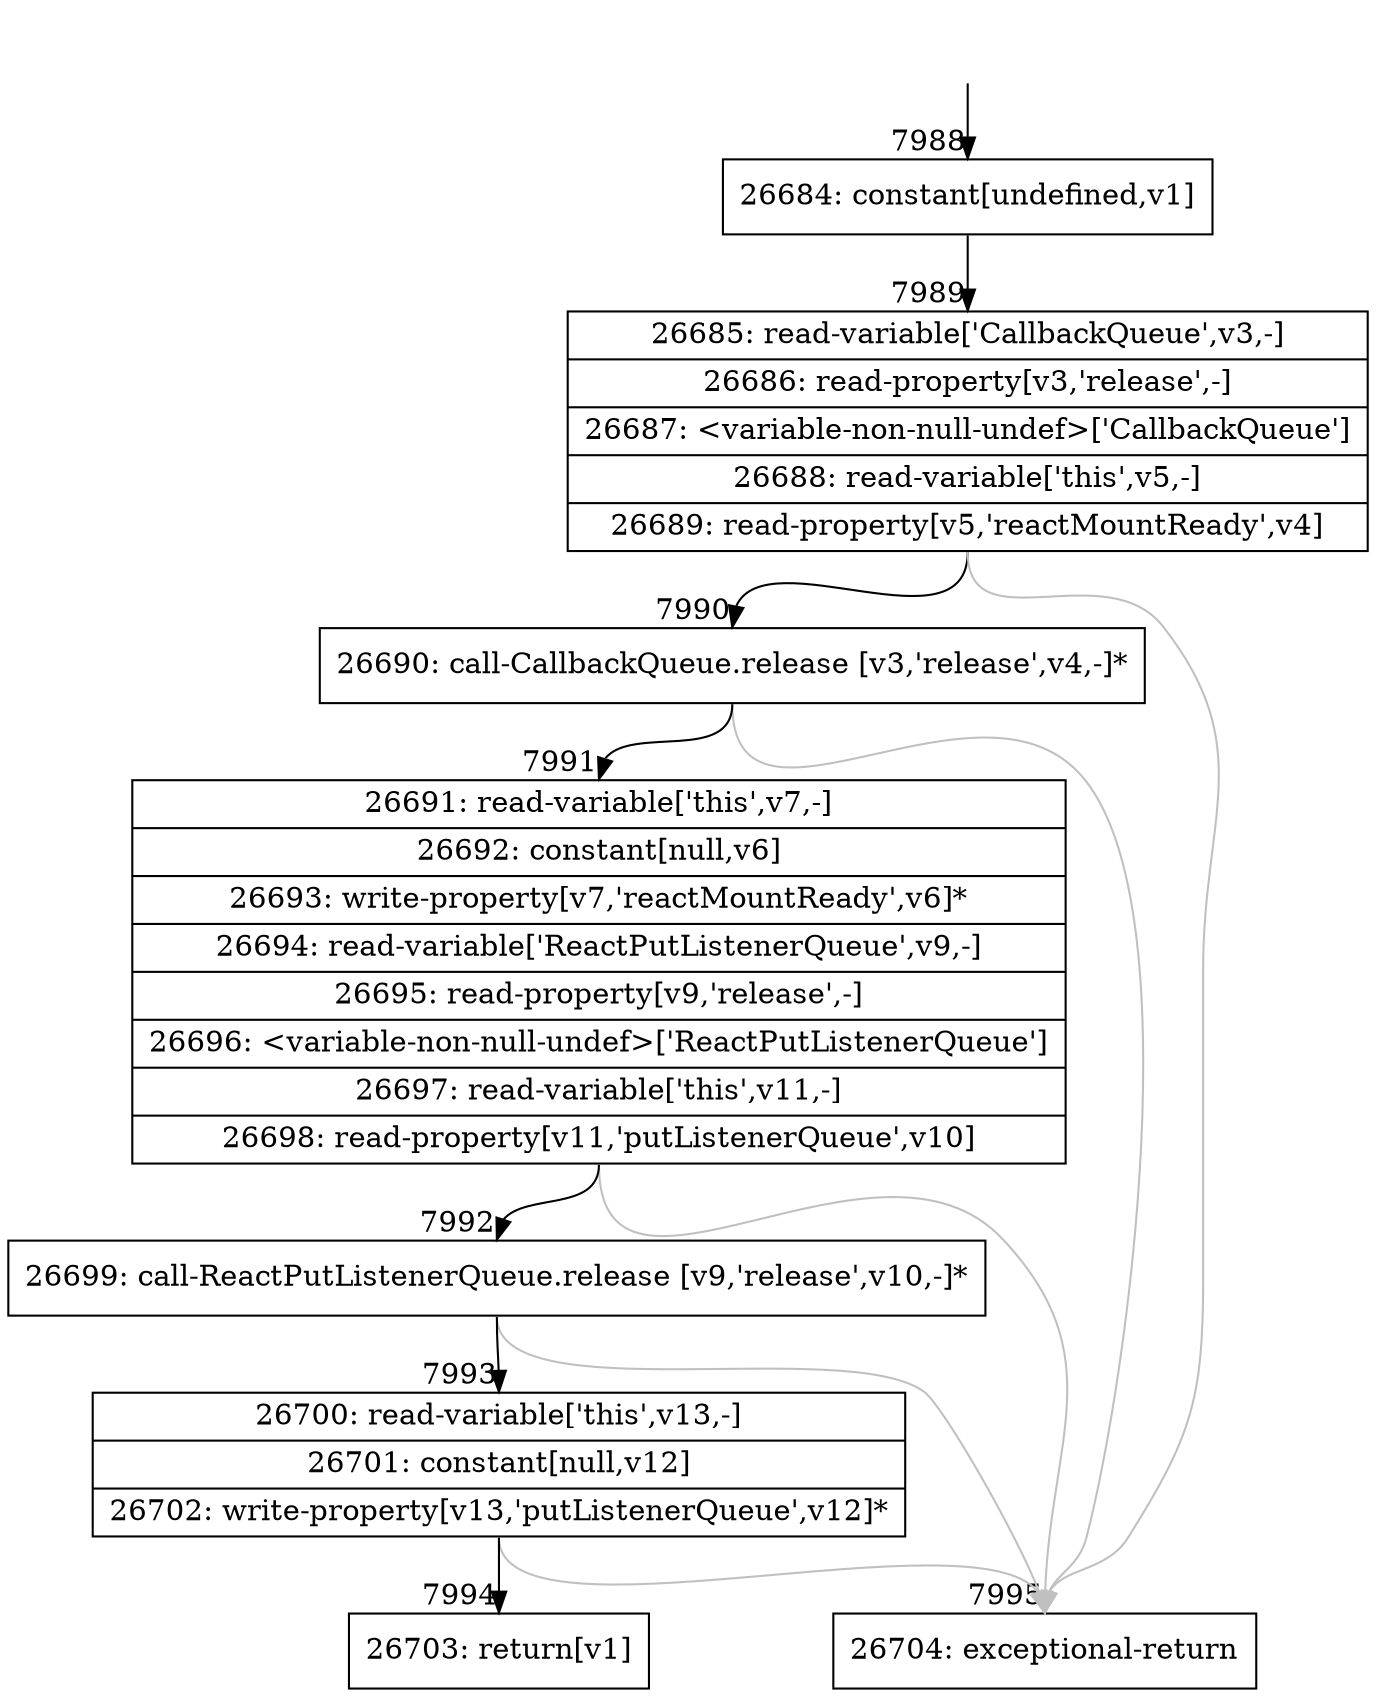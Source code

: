 digraph {
rankdir="TD"
BB_entry579[shape=none,label=""];
BB_entry579 -> BB7988 [tailport=s, headport=n, headlabel="    7988"]
BB7988 [shape=record label="{26684: constant[undefined,v1]}" ] 
BB7988 -> BB7989 [tailport=s, headport=n, headlabel="      7989"]
BB7989 [shape=record label="{26685: read-variable['CallbackQueue',v3,-]|26686: read-property[v3,'release',-]|26687: \<variable-non-null-undef\>['CallbackQueue']|26688: read-variable['this',v5,-]|26689: read-property[v5,'reactMountReady',v4]}" ] 
BB7989 -> BB7990 [tailport=s, headport=n, headlabel="      7990"]
BB7989 -> BB7995 [tailport=s, headport=n, color=gray, headlabel="      7995"]
BB7990 [shape=record label="{26690: call-CallbackQueue.release [v3,'release',v4,-]*}" ] 
BB7990 -> BB7991 [tailport=s, headport=n, headlabel="      7991"]
BB7990 -> BB7995 [tailport=s, headport=n, color=gray]
BB7991 [shape=record label="{26691: read-variable['this',v7,-]|26692: constant[null,v6]|26693: write-property[v7,'reactMountReady',v6]*|26694: read-variable['ReactPutListenerQueue',v9,-]|26695: read-property[v9,'release',-]|26696: \<variable-non-null-undef\>['ReactPutListenerQueue']|26697: read-variable['this',v11,-]|26698: read-property[v11,'putListenerQueue',v10]}" ] 
BB7991 -> BB7992 [tailport=s, headport=n, headlabel="      7992"]
BB7991 -> BB7995 [tailport=s, headport=n, color=gray]
BB7992 [shape=record label="{26699: call-ReactPutListenerQueue.release [v9,'release',v10,-]*}" ] 
BB7992 -> BB7993 [tailport=s, headport=n, headlabel="      7993"]
BB7992 -> BB7995 [tailport=s, headport=n, color=gray]
BB7993 [shape=record label="{26700: read-variable['this',v13,-]|26701: constant[null,v12]|26702: write-property[v13,'putListenerQueue',v12]*}" ] 
BB7993 -> BB7994 [tailport=s, headport=n, headlabel="      7994"]
BB7993 -> BB7995 [tailport=s, headport=n, color=gray]
BB7994 [shape=record label="{26703: return[v1]}" ] 
BB7995 [shape=record label="{26704: exceptional-return}" ] 
//#$~ 14043
}
